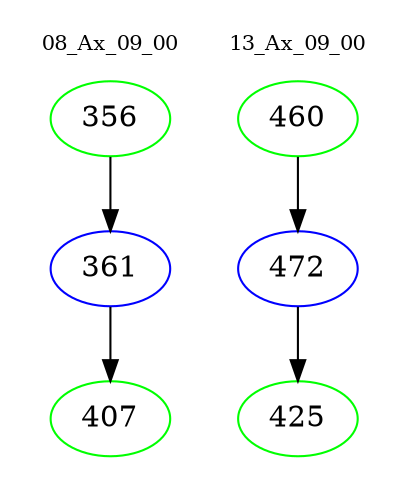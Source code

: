 digraph{
subgraph cluster_0 {
color = white
label = "08_Ax_09_00";
fontsize=10;
T0_356 [label="356", color="green"]
T0_356 -> T0_361 [color="black"]
T0_361 [label="361", color="blue"]
T0_361 -> T0_407 [color="black"]
T0_407 [label="407", color="green"]
}
subgraph cluster_1 {
color = white
label = "13_Ax_09_00";
fontsize=10;
T1_460 [label="460", color="green"]
T1_460 -> T1_472 [color="black"]
T1_472 [label="472", color="blue"]
T1_472 -> T1_425 [color="black"]
T1_425 [label="425", color="green"]
}
}
